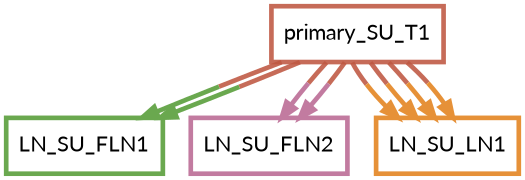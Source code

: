 digraph  {
dpi=600;size=3.5;
LN_SU_FLN1 [color="#6aa84fff", fillcolor=white, fontname=Lato, penwidth="3.0", shape=box];
LN_SU_FLN2 [color="#c27ba0ff", fillcolor=white, fontname=Lato, penwidth="3.0", shape=box];
LN_SU_LN1 [color="#e69138ff", fillcolor=white, fontname=Lato, penwidth="3.0", shape=box];
primary_SU_T1 [color="#be5742e1", fillcolor=white, fontname=Lato, penwidth="3.0", shape=box];
primary_SU_T1 -> LN_SU_FLN1  [color="#be5742e1;0.5:#6aa84fff", key=0, penwidth=3];
primary_SU_T1 -> LN_SU_FLN1  [color="#be5742e1;0.5:#6aa84fff", key=1, penwidth=3];
primary_SU_T1 -> LN_SU_FLN2  [color="#be5742e1;0.5:#c27ba0ff", key=0, penwidth=3];
primary_SU_T1 -> LN_SU_FLN2  [color="#be5742e1;0.5:#c27ba0ff", key=1, penwidth=3];
primary_SU_T1 -> LN_SU_LN1  [color="#be5742e1;0.5:#e69138ff", key=0, penwidth=3];
primary_SU_T1 -> LN_SU_LN1  [color="#be5742e1;0.5:#e69138ff", key=1, penwidth=3];
primary_SU_T1 -> LN_SU_LN1  [color="#be5742e1;0.5:#e69138ff", key=2, penwidth=3];
primary_SU_T1 -> LN_SU_LN1  [color="#be5742e1;0.5:#e69138ff", key=3, penwidth=3];
}
